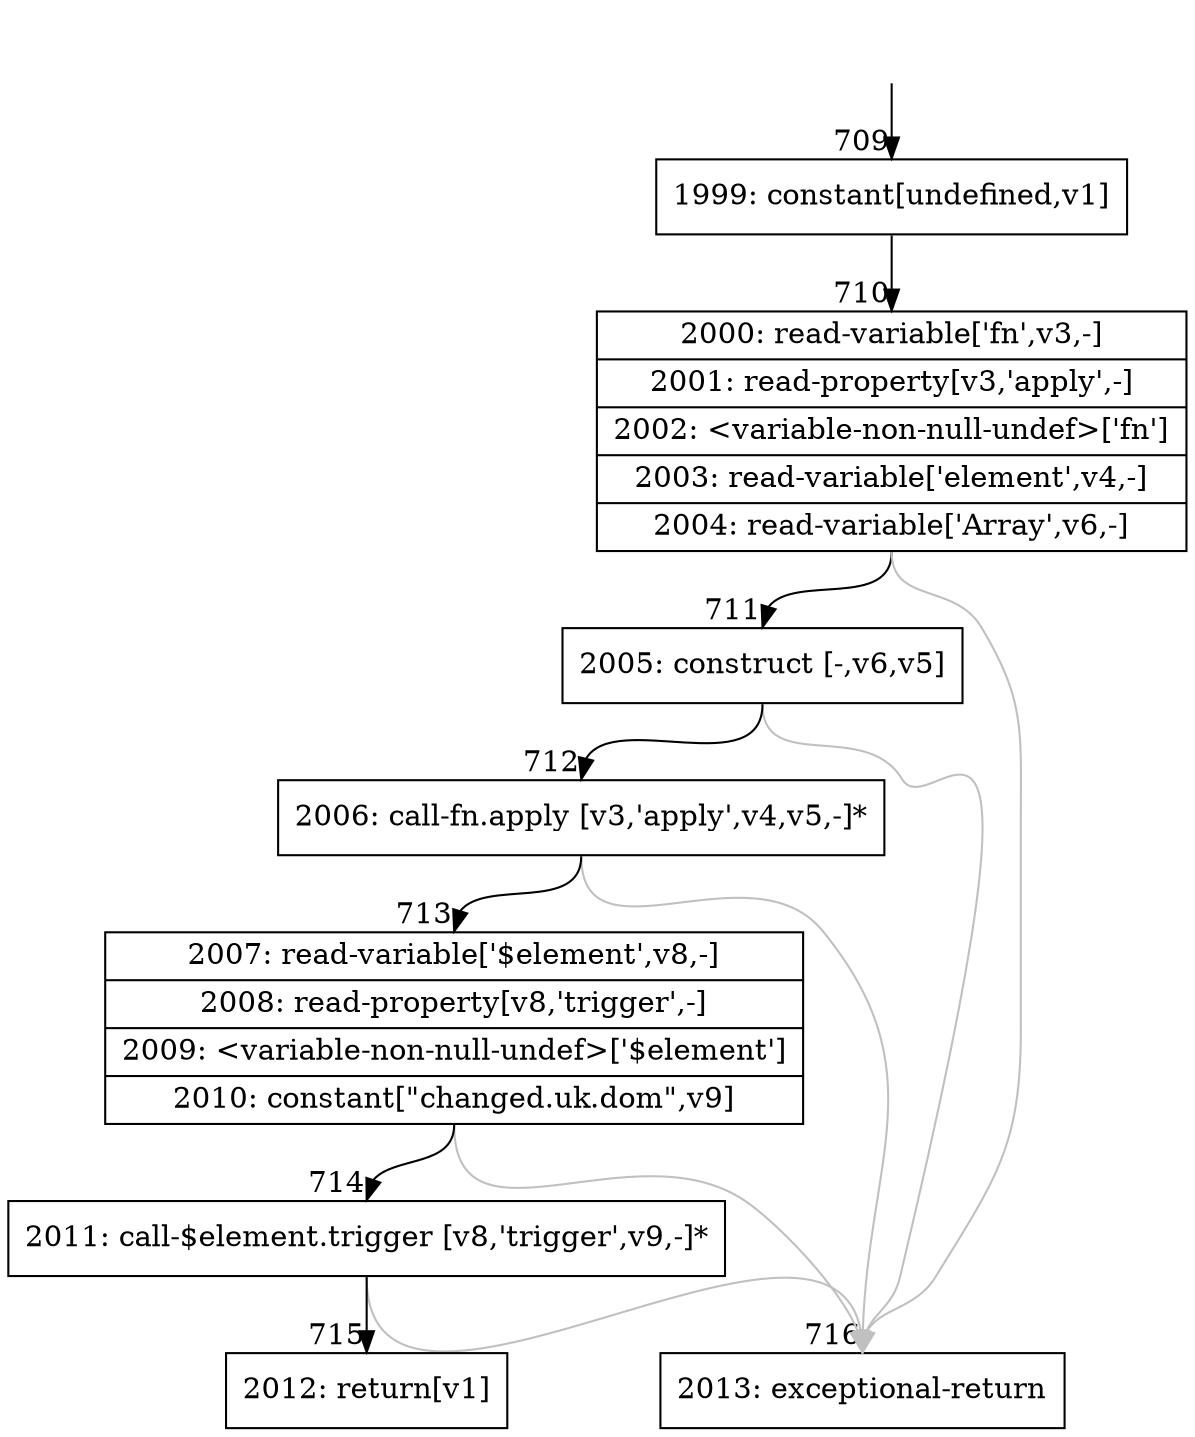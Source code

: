 digraph {
rankdir="TD"
BB_entry61[shape=none,label=""];
BB_entry61 -> BB709 [tailport=s, headport=n, headlabel="    709"]
BB709 [shape=record label="{1999: constant[undefined,v1]}" ] 
BB709 -> BB710 [tailport=s, headport=n, headlabel="      710"]
BB710 [shape=record label="{2000: read-variable['fn',v3,-]|2001: read-property[v3,'apply',-]|2002: \<variable-non-null-undef\>['fn']|2003: read-variable['element',v4,-]|2004: read-variable['Array',v6,-]}" ] 
BB710 -> BB711 [tailport=s, headport=n, headlabel="      711"]
BB710 -> BB716 [tailport=s, headport=n, color=gray, headlabel="      716"]
BB711 [shape=record label="{2005: construct [-,v6,v5]}" ] 
BB711 -> BB712 [tailport=s, headport=n, headlabel="      712"]
BB711 -> BB716 [tailport=s, headport=n, color=gray]
BB712 [shape=record label="{2006: call-fn.apply [v3,'apply',v4,v5,-]*}" ] 
BB712 -> BB713 [tailport=s, headport=n, headlabel="      713"]
BB712 -> BB716 [tailport=s, headport=n, color=gray]
BB713 [shape=record label="{2007: read-variable['$element',v8,-]|2008: read-property[v8,'trigger',-]|2009: \<variable-non-null-undef\>['$element']|2010: constant[\"changed.uk.dom\",v9]}" ] 
BB713 -> BB714 [tailport=s, headport=n, headlabel="      714"]
BB713 -> BB716 [tailport=s, headport=n, color=gray]
BB714 [shape=record label="{2011: call-$element.trigger [v8,'trigger',v9,-]*}" ] 
BB714 -> BB715 [tailport=s, headport=n, headlabel="      715"]
BB714 -> BB716 [tailport=s, headport=n, color=gray]
BB715 [shape=record label="{2012: return[v1]}" ] 
BB716 [shape=record label="{2013: exceptional-return}" ] 
//#$~ 585
}
